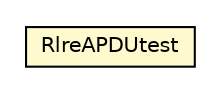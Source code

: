 #!/usr/local/bin/dot
#
# Class diagram 
# Generated by UMLGraph version R5_6-24-gf6e263 (http://www.umlgraph.org/)
#

digraph G {
	edge [fontname="Helvetica",fontsize=10,labelfontname="Helvetica",labelfontsize=10];
	node [fontname="Helvetica",fontsize=10,shape=plaintext];
	nodesep=0.25;
	ranksep=0.5;
	// org.universAAL.lddi.lib.ieeex73std.testchannel20601.RlreAPDUtest
	c6814329 [label=<<table title="org.universAAL.lddi.lib.ieeex73std.testchannel20601.RlreAPDUtest" border="0" cellborder="1" cellspacing="0" cellpadding="2" port="p" bgcolor="lemonChiffon" href="./RlreAPDUtest.html">
		<tr><td><table border="0" cellspacing="0" cellpadding="1">
<tr><td align="center" balign="center"> RlreAPDUtest </td></tr>
		</table></td></tr>
		</table>>, URL="./RlreAPDUtest.html", fontname="Helvetica", fontcolor="black", fontsize=10.0];
}


